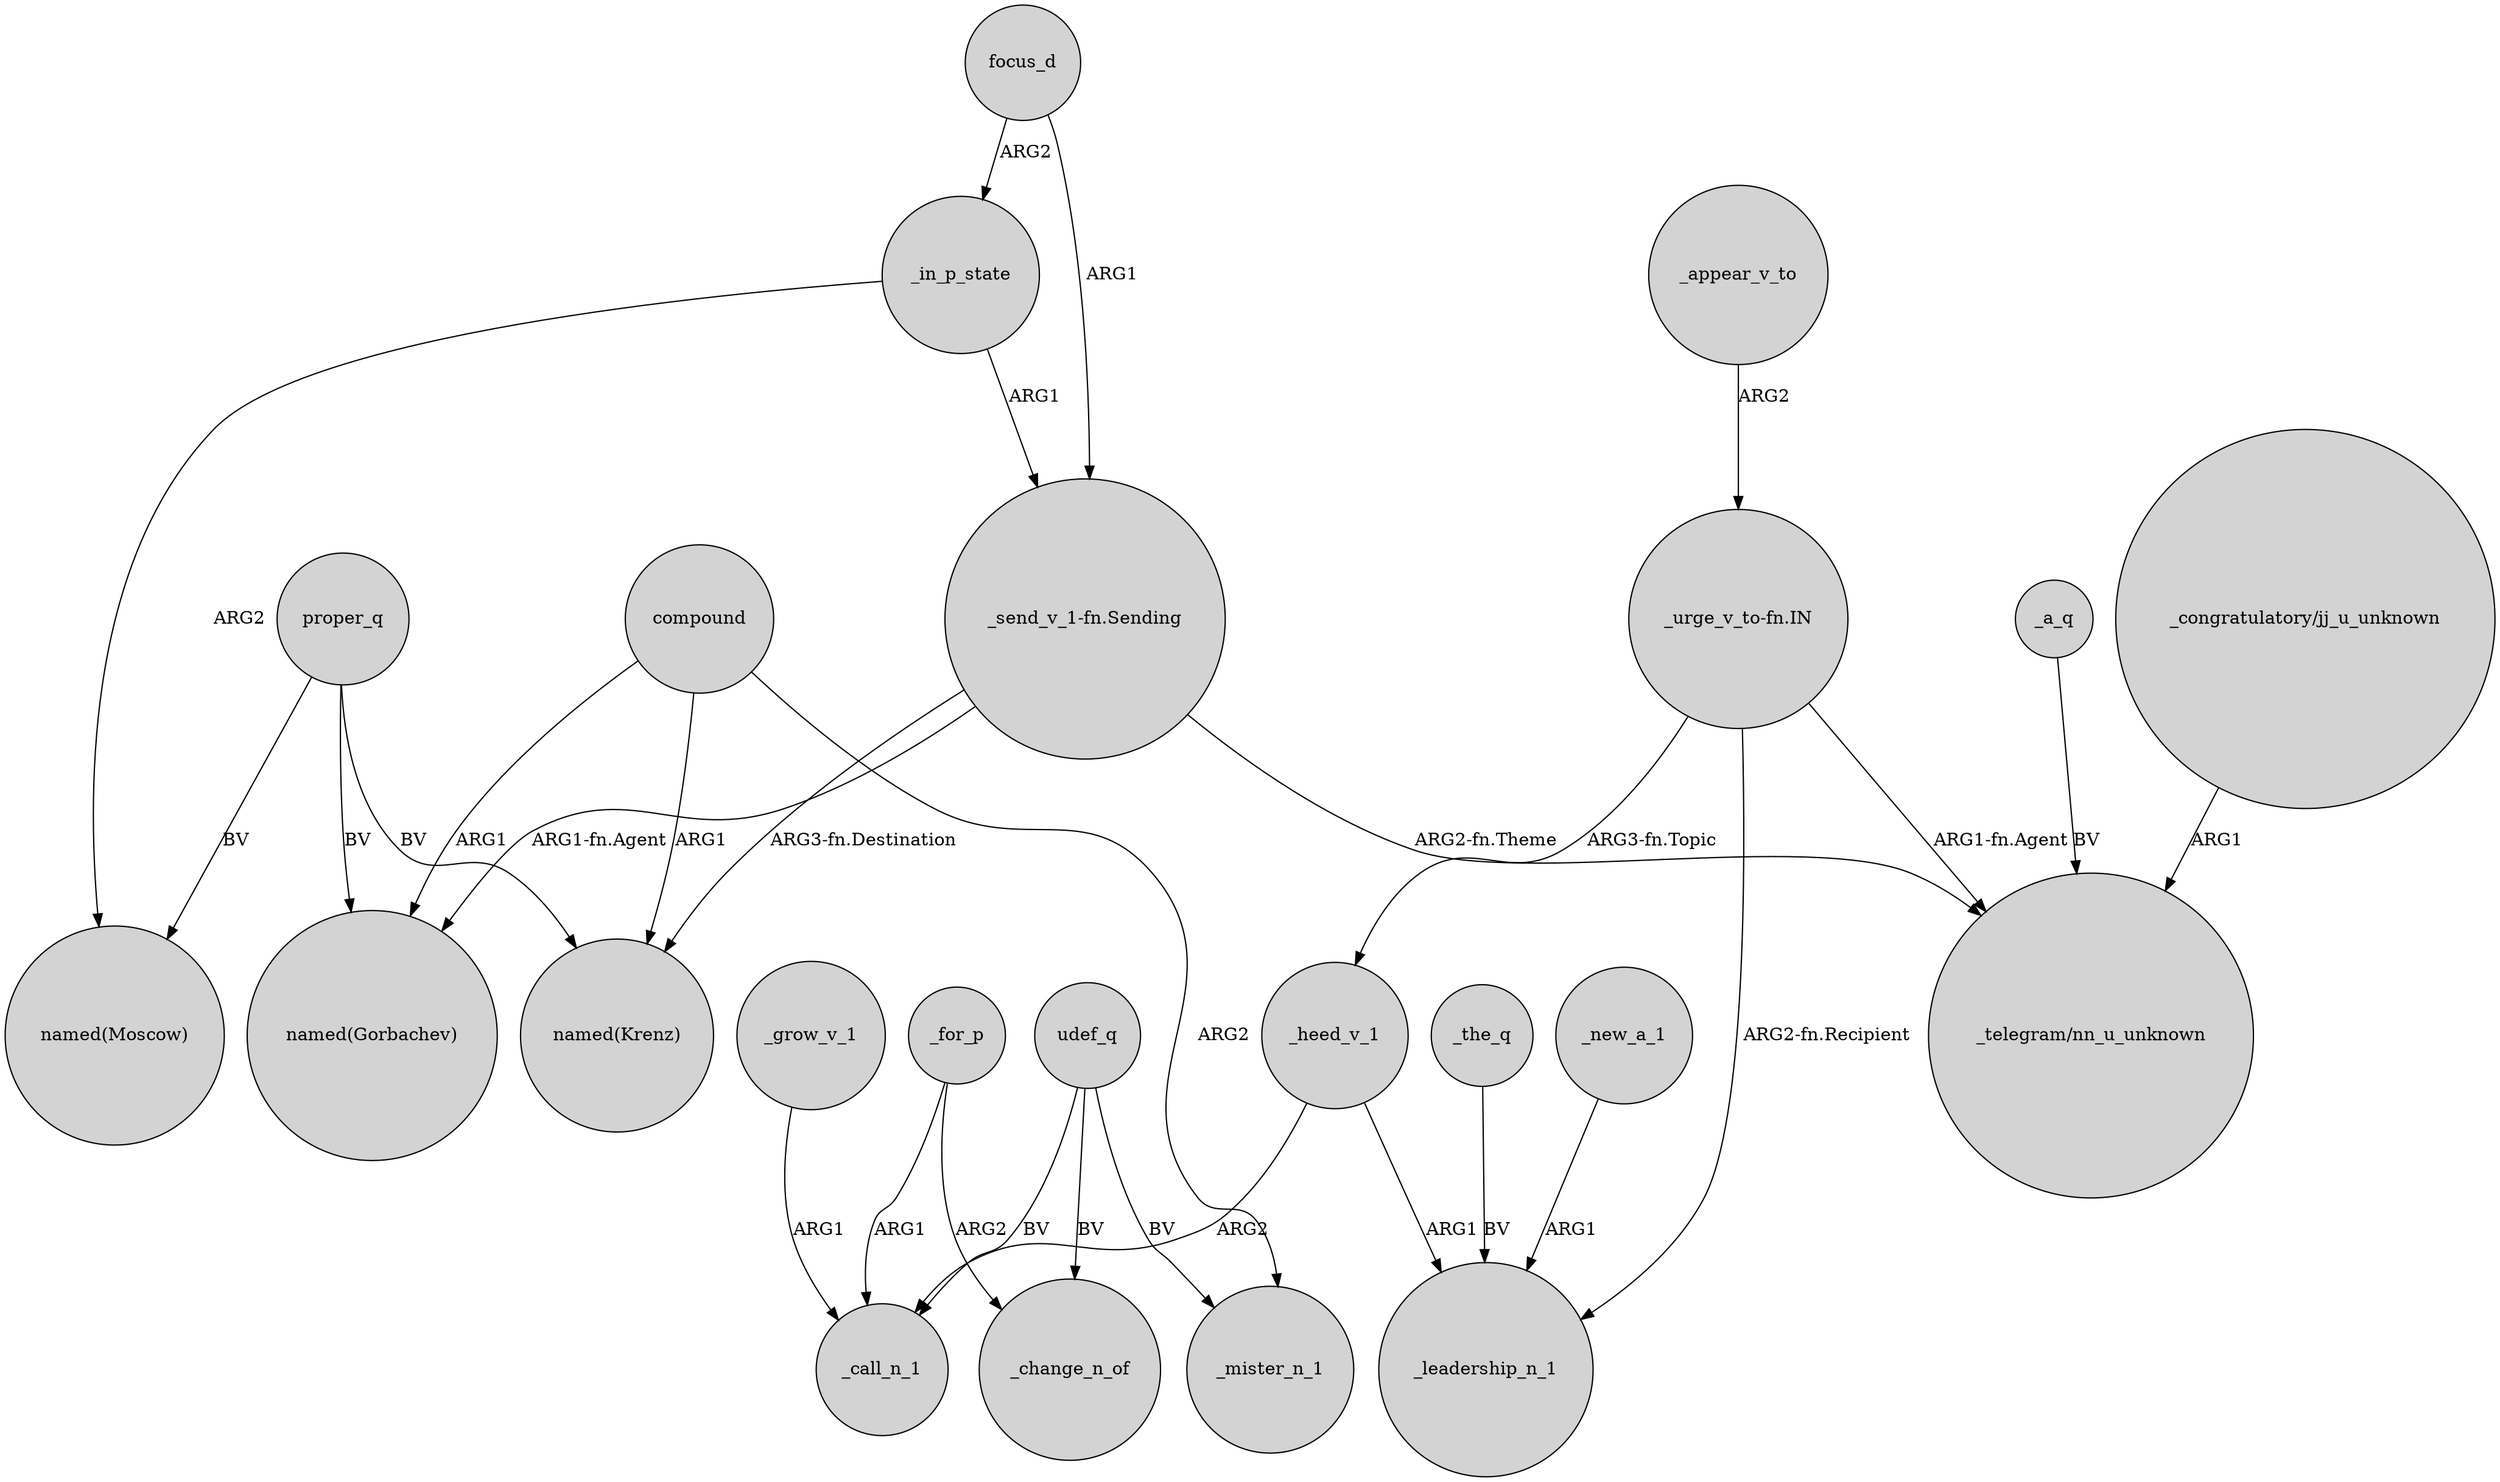 digraph {
	node [shape=circle style=filled]
	proper_q -> "named(Moscow)" [label=BV]
	_grow_v_1 -> _call_n_1 [label=ARG1]
	udef_q -> _call_n_1 [label=BV]
	_appear_v_to -> "_urge_v_to-fn.IN" [label=ARG2]
	compound -> _mister_n_1 [label=ARG2]
	focus_d -> _in_p_state [label=ARG2]
	proper_q -> "named(Krenz)" [label=BV]
	udef_q -> _mister_n_1 [label=BV]
	_in_p_state -> "_send_v_1-fn.Sending" [label=ARG1]
	"_congratulatory/jj_u_unknown" -> "_telegram/nn_u_unknown" [label=ARG1]
	_for_p -> _call_n_1 [label=ARG1]
	compound -> "named(Gorbachev)" [label=ARG1]
	_heed_v_1 -> _leadership_n_1 [label=ARG1]
	"_send_v_1-fn.Sending" -> "named(Gorbachev)" [label="ARG1-fn.Agent"]
	"_send_v_1-fn.Sending" -> "named(Krenz)" [label="ARG3-fn.Destination"]
	"_urge_v_to-fn.IN" -> _heed_v_1 [label="ARG3-fn.Topic"]
	_the_q -> _leadership_n_1 [label=BV]
	udef_q -> _change_n_of [label=BV]
	focus_d -> "_send_v_1-fn.Sending" [label=ARG1]
	_new_a_1 -> _leadership_n_1 [label=ARG1]
	_a_q -> "_telegram/nn_u_unknown" [label=BV]
	"_urge_v_to-fn.IN" -> "_telegram/nn_u_unknown" [label="ARG1-fn.Agent"]
	compound -> "named(Krenz)" [label=ARG1]
	_for_p -> _change_n_of [label=ARG2]
	"_urge_v_to-fn.IN" -> _leadership_n_1 [label="ARG2-fn.Recipient"]
	proper_q -> "named(Gorbachev)" [label=BV]
	_heed_v_1 -> _call_n_1 [label=ARG2]
	"_send_v_1-fn.Sending" -> "_telegram/nn_u_unknown" [label="ARG2-fn.Theme"]
	_in_p_state -> "named(Moscow)" [label=ARG2]
}
